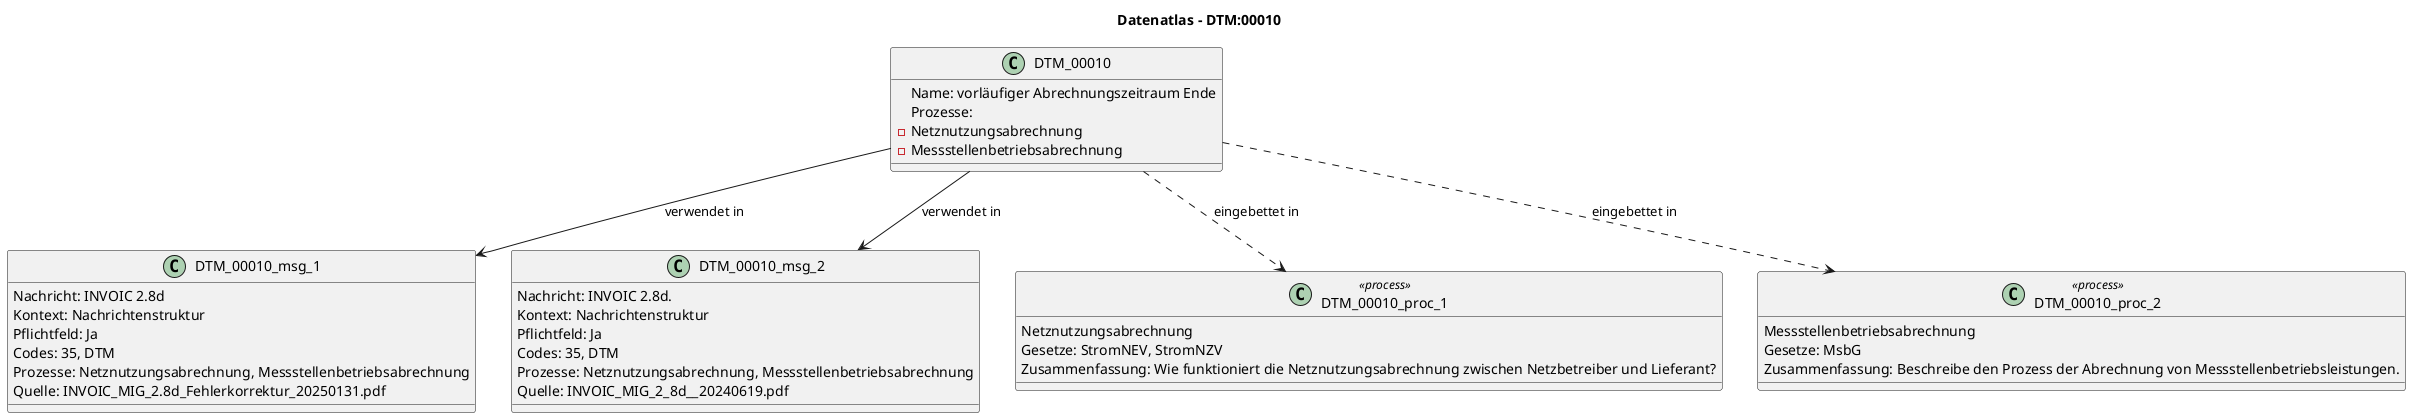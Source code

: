 @startuml
title Datenatlas – DTM:00010
class DTM_00010 {
  Name: vorläufiger Abrechnungszeitraum Ende
  Prozesse:
    - Netznutzungsabrechnung
    - Messstellenbetriebsabrechnung
}
class DTM_00010_msg_1 {
  Nachricht: INVOIC 2.8d
  Kontext: Nachrichtenstruktur
  Pflichtfeld: Ja
  Codes: 35, DTM
  Prozesse: Netznutzungsabrechnung, Messstellenbetriebsabrechnung
  Quelle: INVOIC_MIG_2.8d_Fehlerkorrektur_20250131.pdf
}
DTM_00010 --> DTM_00010_msg_1 : verwendet in
class DTM_00010_msg_2 {
  Nachricht: INVOIC 2.8d.
  Kontext: Nachrichtenstruktur
  Pflichtfeld: Ja
  Codes: 35, DTM
  Prozesse: Netznutzungsabrechnung, Messstellenbetriebsabrechnung
  Quelle: INVOIC_MIG_2_8d__20240619.pdf
}
DTM_00010 --> DTM_00010_msg_2 : verwendet in
class DTM_00010_proc_1 <<process>> {
  Netznutzungsabrechnung
  Gesetze: StromNEV, StromNZV
  Zusammenfassung: Wie funktioniert die Netznutzungsabrechnung zwischen Netzbetreiber und Lieferant?
}
DTM_00010 ..> DTM_00010_proc_1 : eingebettet in
class DTM_00010_proc_2 <<process>> {
  Messstellenbetriebsabrechnung
  Gesetze: MsbG
  Zusammenfassung: Beschreibe den Prozess der Abrechnung von Messstellenbetriebsleistungen.
}
DTM_00010 ..> DTM_00010_proc_2 : eingebettet in
@enduml